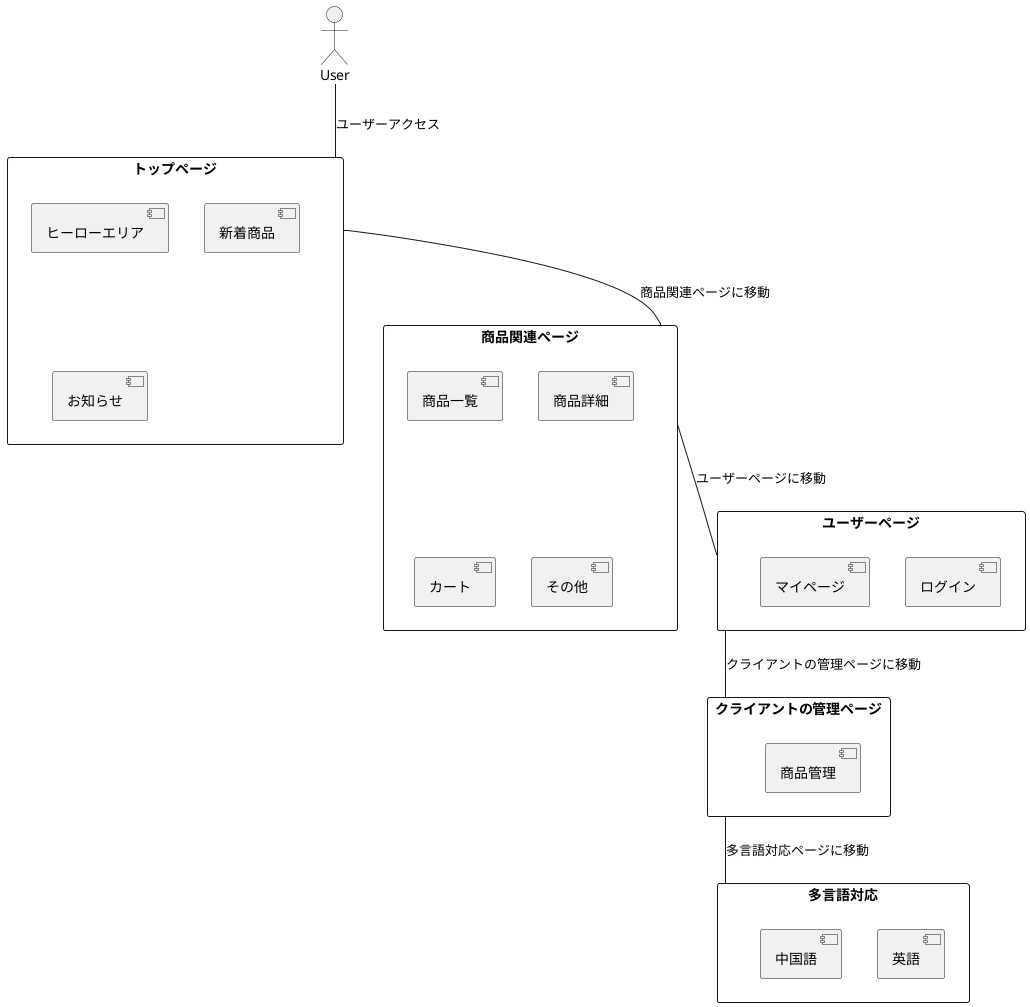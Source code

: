 @startuml sample
!define AWSPUML https://raw.githubusercontent.com/awslabs/aws-icons-for-plantuml/v14.0/dist

actor User

rectangle "トップページ" as TopPage {
  [ヒーローエリア]
  [新着商品]
  [お知らせ]
}

rectangle "商品関連ページ" as ProductPage {
  [商品一覧]
  [商品詳細]
  [カート]
  [その他]
}

rectangle "ユーザーページ" as UserPage {
  [ログイン]
  [マイページ]
}

rectangle "クライアントの管理ページ" as AdminPage {
  [商品管理]
}

rectangle "多言語対応" as Localization {
  [英語]
  [中国語]
}

User -- TopPage : ユーザーアクセス
TopPage -- ProductPage : 商品関連ページに移動
ProductPage -- UserPage : ユーザーページに移動
UserPage -- AdminPage : クライアントの管理ページに移動
AdminPage -- Localization : 多言語対応ページに移動
@enduml
